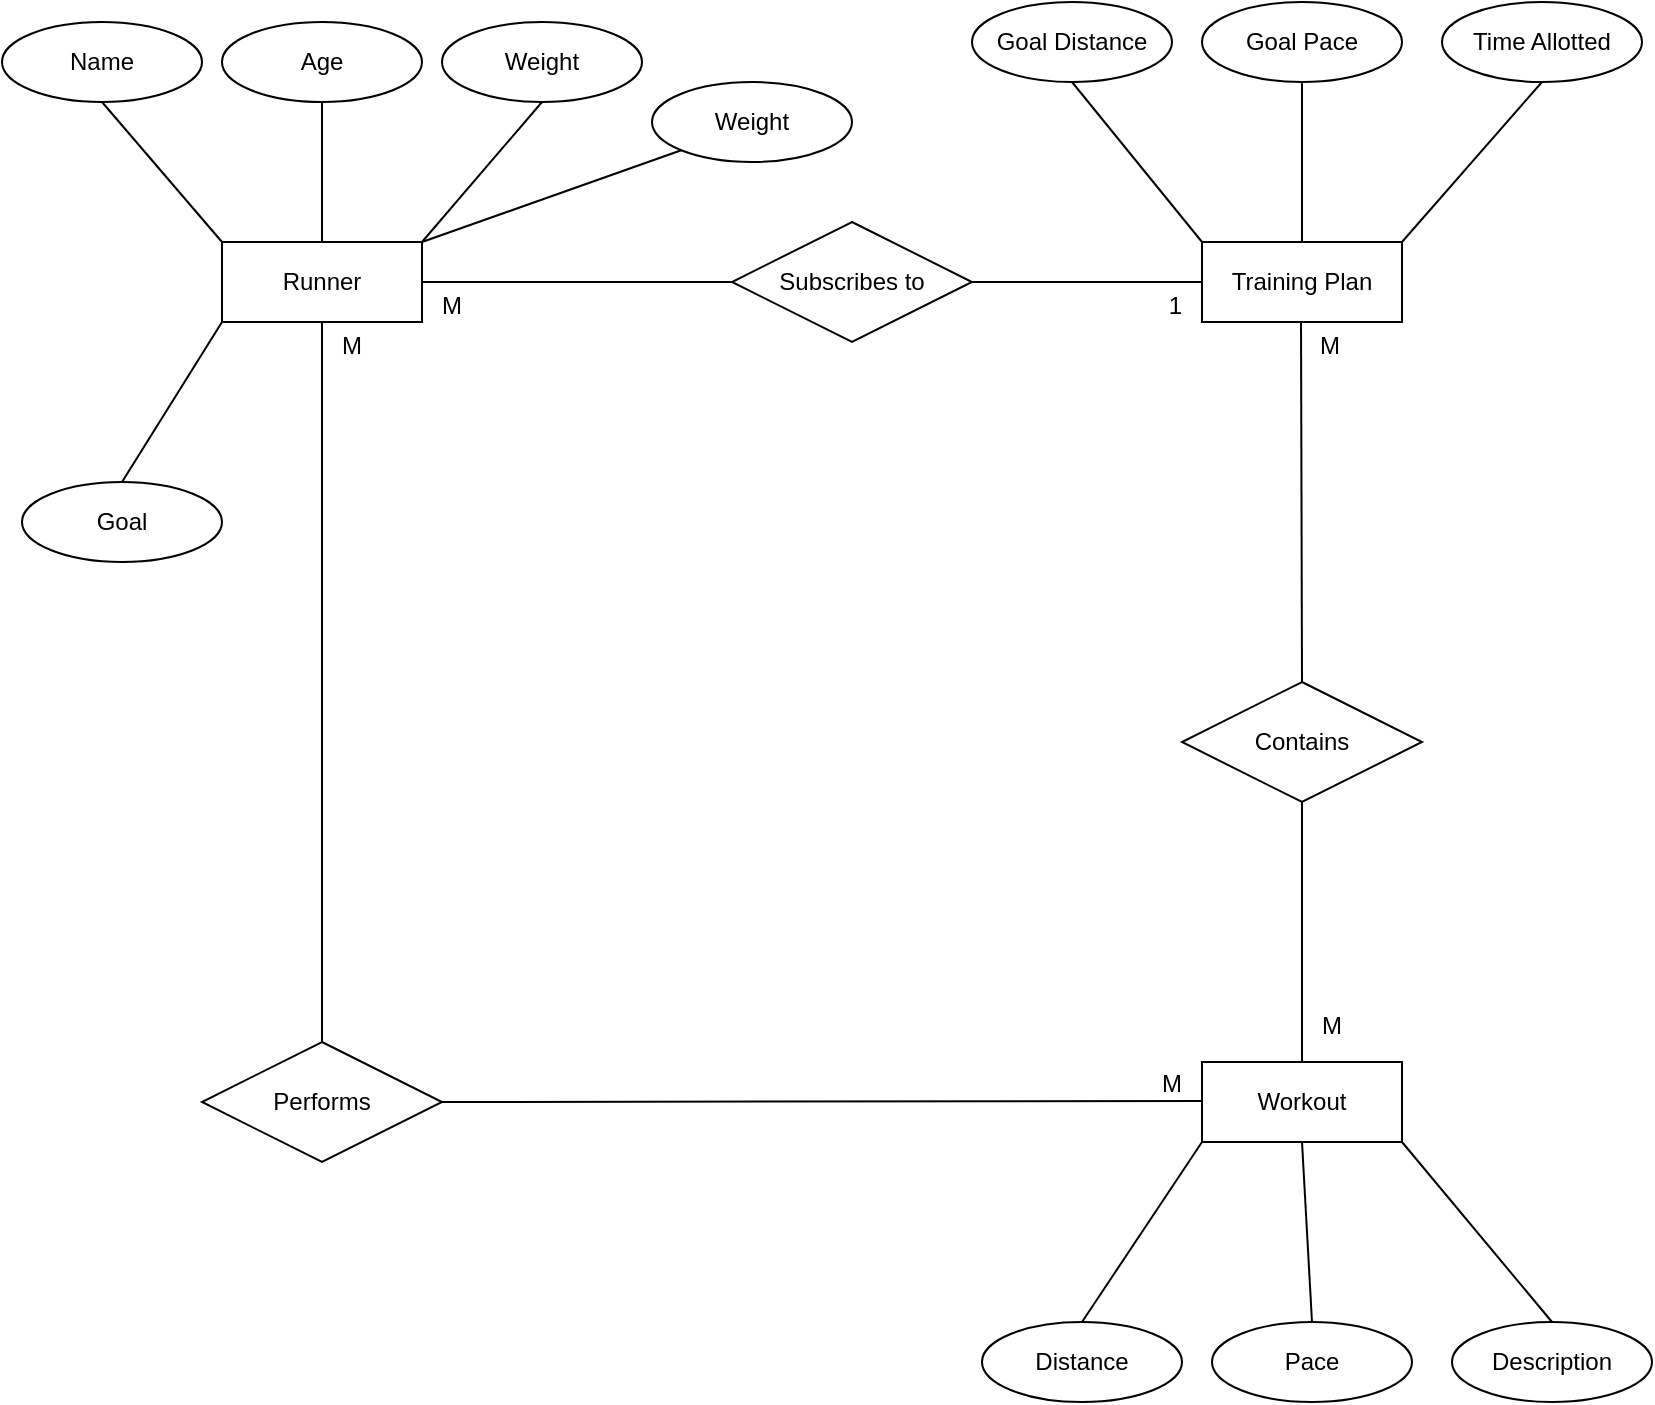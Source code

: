 <mxfile version="13.8.0" type="github">
  <diagram id="R2lEEEUBdFMjLlhIrx00" name="Page-1">
    <mxGraphModel dx="1456" dy="876" grid="1" gridSize="10" guides="1" tooltips="1" connect="1" arrows="1" fold="1" page="1" pageScale="1" pageWidth="850" pageHeight="1100" math="0" shadow="0" extFonts="Permanent Marker^https://fonts.googleapis.com/css?family=Permanent+Marker">
      <root>
        <mxCell id="0" />
        <mxCell id="1" parent="0" />
        <mxCell id="FscwYrJq2X8lKoOZ9Ko7-1" value="Runner" style="whiteSpace=wrap;html=1;align=center;" vertex="1" parent="1">
          <mxGeometry x="110" y="250" width="100" height="40" as="geometry" />
        </mxCell>
        <mxCell id="FscwYrJq2X8lKoOZ9Ko7-2" value="Training Plan" style="whiteSpace=wrap;html=1;align=center;" vertex="1" parent="1">
          <mxGeometry x="600" y="250" width="100" height="40" as="geometry" />
        </mxCell>
        <mxCell id="FscwYrJq2X8lKoOZ9Ko7-3" value="Workout" style="whiteSpace=wrap;html=1;align=center;" vertex="1" parent="1">
          <mxGeometry x="600" y="660" width="100" height="40" as="geometry" />
        </mxCell>
        <mxCell id="FscwYrJq2X8lKoOZ9Ko7-4" value="Subscribes to" style="shape=rhombus;perimeter=rhombusPerimeter;whiteSpace=wrap;html=1;align=center;" vertex="1" parent="1">
          <mxGeometry x="365" y="240" width="120" height="60" as="geometry" />
        </mxCell>
        <mxCell id="FscwYrJq2X8lKoOZ9Ko7-5" value="Contains" style="shape=rhombus;perimeter=rhombusPerimeter;whiteSpace=wrap;html=1;align=center;" vertex="1" parent="1">
          <mxGeometry x="590" y="470" width="120" height="60" as="geometry" />
        </mxCell>
        <mxCell id="FscwYrJq2X8lKoOZ9Ko7-6" value="Performs" style="shape=rhombus;perimeter=rhombusPerimeter;whiteSpace=wrap;html=1;align=center;" vertex="1" parent="1">
          <mxGeometry x="100" y="650" width="120" height="60" as="geometry" />
        </mxCell>
        <mxCell id="FscwYrJq2X8lKoOZ9Ko7-11" value="" style="endArrow=none;html=1;rounded=0;exitX=1;exitY=0.5;exitDx=0;exitDy=0;entryX=0;entryY=0.5;entryDx=0;entryDy=0;" edge="1" parent="1" source="FscwYrJq2X8lKoOZ9Ko7-4" target="FscwYrJq2X8lKoOZ9Ko7-2">
          <mxGeometry relative="1" as="geometry">
            <mxPoint x="490" y="270" as="sourcePoint" />
            <mxPoint x="740" y="250" as="targetPoint" />
          </mxGeometry>
        </mxCell>
        <mxCell id="FscwYrJq2X8lKoOZ9Ko7-12" value="1" style="resizable=0;html=1;align=right;verticalAlign=bottom;" connectable="0" vertex="1" parent="FscwYrJq2X8lKoOZ9Ko7-11">
          <mxGeometry x="1" relative="1" as="geometry">
            <mxPoint x="-10" y="20" as="offset" />
          </mxGeometry>
        </mxCell>
        <mxCell id="FscwYrJq2X8lKoOZ9Ko7-13" value="" style="endArrow=none;html=1;rounded=0;exitX=0;exitY=0.5;exitDx=0;exitDy=0;entryX=1;entryY=0.5;entryDx=0;entryDy=0;" edge="1" parent="1" source="FscwYrJq2X8lKoOZ9Ko7-4" target="FscwYrJq2X8lKoOZ9Ko7-1">
          <mxGeometry relative="1" as="geometry">
            <mxPoint x="310" y="140" as="sourcePoint" />
            <mxPoint x="425" y="140" as="targetPoint" />
          </mxGeometry>
        </mxCell>
        <mxCell id="FscwYrJq2X8lKoOZ9Ko7-14" value="M" style="resizable=0;html=1;align=right;verticalAlign=bottom;" connectable="0" vertex="1" parent="FscwYrJq2X8lKoOZ9Ko7-13">
          <mxGeometry x="1" relative="1" as="geometry">
            <mxPoint x="20" y="20" as="offset" />
          </mxGeometry>
        </mxCell>
        <mxCell id="FscwYrJq2X8lKoOZ9Ko7-15" value="" style="endArrow=none;html=1;rounded=0;entryX=0.5;entryY=1;entryDx=0;entryDy=0;exitX=0.5;exitY=0;exitDx=0;exitDy=0;" edge="1" parent="1" source="FscwYrJq2X8lKoOZ9Ko7-6" target="FscwYrJq2X8lKoOZ9Ko7-1">
          <mxGeometry relative="1" as="geometry">
            <mxPoint x="160" y="590" as="sourcePoint" />
            <mxPoint x="159.5" y="320" as="targetPoint" />
          </mxGeometry>
        </mxCell>
        <mxCell id="FscwYrJq2X8lKoOZ9Ko7-16" value="M" style="resizable=0;html=1;align=right;verticalAlign=bottom;" connectable="0" vertex="1" parent="FscwYrJq2X8lKoOZ9Ko7-15">
          <mxGeometry x="1" relative="1" as="geometry">
            <mxPoint x="20" y="20" as="offset" />
          </mxGeometry>
        </mxCell>
        <mxCell id="FscwYrJq2X8lKoOZ9Ko7-17" value="" style="endArrow=none;html=1;rounded=0;exitX=0;exitY=0.5;exitDx=0;exitDy=0;entryX=1;entryY=0.5;entryDx=0;entryDy=0;" edge="1" parent="1" target="FscwYrJq2X8lKoOZ9Ko7-6">
          <mxGeometry relative="1" as="geometry">
            <mxPoint x="600" y="679.5" as="sourcePoint" />
            <mxPoint x="445" y="679.5" as="targetPoint" />
          </mxGeometry>
        </mxCell>
        <mxCell id="FscwYrJq2X8lKoOZ9Ko7-18" value="M" style="resizable=0;html=1;align=right;verticalAlign=bottom;" connectable="0" vertex="1" parent="FscwYrJq2X8lKoOZ9Ko7-17">
          <mxGeometry x="1" relative="1" as="geometry">
            <mxPoint x="370" as="offset" />
          </mxGeometry>
        </mxCell>
        <mxCell id="FscwYrJq2X8lKoOZ9Ko7-21" value="" style="endArrow=none;html=1;rounded=0;entryX=0.5;entryY=1;entryDx=0;entryDy=0;" edge="1" parent="1">
          <mxGeometry relative="1" as="geometry">
            <mxPoint x="650" y="470" as="sourcePoint" />
            <mxPoint x="649.5" y="290" as="targetPoint" />
          </mxGeometry>
        </mxCell>
        <mxCell id="FscwYrJq2X8lKoOZ9Ko7-22" value="M" style="resizable=0;html=1;align=right;verticalAlign=bottom;" connectable="0" vertex="1" parent="FscwYrJq2X8lKoOZ9Ko7-21">
          <mxGeometry x="1" relative="1" as="geometry">
            <mxPoint x="20" y="20" as="offset" />
          </mxGeometry>
        </mxCell>
        <mxCell id="FscwYrJq2X8lKoOZ9Ko7-23" value="" style="endArrow=none;html=1;rounded=0;entryX=0.5;entryY=0;entryDx=0;entryDy=0;exitX=0.5;exitY=1;exitDx=0;exitDy=0;" edge="1" parent="1" source="FscwYrJq2X8lKoOZ9Ko7-5" target="FscwYrJq2X8lKoOZ9Ko7-3">
          <mxGeometry relative="1" as="geometry">
            <mxPoint x="660" y="480" as="sourcePoint" />
            <mxPoint x="659.5" y="300" as="targetPoint" />
          </mxGeometry>
        </mxCell>
        <mxCell id="FscwYrJq2X8lKoOZ9Ko7-24" value="M" style="resizable=0;html=1;align=right;verticalAlign=bottom;" connectable="0" vertex="1" parent="FscwYrJq2X8lKoOZ9Ko7-23">
          <mxGeometry x="1" relative="1" as="geometry">
            <mxPoint x="20" y="-10" as="offset" />
          </mxGeometry>
        </mxCell>
        <mxCell id="FscwYrJq2X8lKoOZ9Ko7-25" value="Name" style="ellipse;whiteSpace=wrap;html=1;align=center;" vertex="1" parent="1">
          <mxGeometry y="140" width="100" height="40" as="geometry" />
        </mxCell>
        <mxCell id="FscwYrJq2X8lKoOZ9Ko7-26" value="Age" style="ellipse;whiteSpace=wrap;html=1;align=center;" vertex="1" parent="1">
          <mxGeometry x="110" y="140" width="100" height="40" as="geometry" />
        </mxCell>
        <mxCell id="FscwYrJq2X8lKoOZ9Ko7-27" value="Weight" style="ellipse;whiteSpace=wrap;html=1;align=center;" vertex="1" parent="1">
          <mxGeometry x="220" y="140" width="100" height="40" as="geometry" />
        </mxCell>
        <mxCell id="FscwYrJq2X8lKoOZ9Ko7-28" value="" style="endArrow=none;html=1;rounded=0;exitX=0.5;exitY=1;exitDx=0;exitDy=0;entryX=0;entryY=0;entryDx=0;entryDy=0;" edge="1" parent="1" source="FscwYrJq2X8lKoOZ9Ko7-25" target="FscwYrJq2X8lKoOZ9Ko7-1">
          <mxGeometry relative="1" as="geometry">
            <mxPoint x="50" y="220" as="sourcePoint" />
            <mxPoint x="210" y="220" as="targetPoint" />
          </mxGeometry>
        </mxCell>
        <mxCell id="FscwYrJq2X8lKoOZ9Ko7-30" value="" style="endArrow=none;html=1;rounded=0;exitX=0.5;exitY=1;exitDx=0;exitDy=0;entryX=0.5;entryY=0;entryDx=0;entryDy=0;" edge="1" parent="1" source="FscwYrJq2X8lKoOZ9Ko7-26" target="FscwYrJq2X8lKoOZ9Ko7-1">
          <mxGeometry relative="1" as="geometry">
            <mxPoint x="140" y="210" as="sourcePoint" />
            <mxPoint x="200" y="280" as="targetPoint" />
          </mxGeometry>
        </mxCell>
        <mxCell id="FscwYrJq2X8lKoOZ9Ko7-31" value="" style="endArrow=none;html=1;rounded=0;exitX=0.5;exitY=1;exitDx=0;exitDy=0;entryX=1;entryY=0;entryDx=0;entryDy=0;" edge="1" parent="1" source="FscwYrJq2X8lKoOZ9Ko7-27" target="FscwYrJq2X8lKoOZ9Ko7-1">
          <mxGeometry relative="1" as="geometry">
            <mxPoint x="210" y="200" as="sourcePoint" />
            <mxPoint x="270" y="270" as="targetPoint" />
          </mxGeometry>
        </mxCell>
        <mxCell id="FscwYrJq2X8lKoOZ9Ko7-32" value="Goal" style="ellipse;whiteSpace=wrap;html=1;align=center;" vertex="1" parent="1">
          <mxGeometry x="10" y="370" width="100" height="40" as="geometry" />
        </mxCell>
        <mxCell id="FscwYrJq2X8lKoOZ9Ko7-33" value="" style="endArrow=none;html=1;rounded=0;exitX=0.5;exitY=1;exitDx=0;exitDy=0;entryX=0.5;entryY=0;entryDx=0;entryDy=0;" edge="1" parent="1" target="FscwYrJq2X8lKoOZ9Ko7-32">
          <mxGeometry relative="1" as="geometry">
            <mxPoint x="110" y="290" as="sourcePoint" />
            <mxPoint x="170" y="360" as="targetPoint" />
          </mxGeometry>
        </mxCell>
        <mxCell id="FscwYrJq2X8lKoOZ9Ko7-34" value="Goal Distance" style="ellipse;whiteSpace=wrap;html=1;align=center;" vertex="1" parent="1">
          <mxGeometry x="485" y="130" width="100" height="40" as="geometry" />
        </mxCell>
        <mxCell id="FscwYrJq2X8lKoOZ9Ko7-35" value="Goal Pace" style="ellipse;whiteSpace=wrap;html=1;align=center;" vertex="1" parent="1">
          <mxGeometry x="600" y="130" width="100" height="40" as="geometry" />
        </mxCell>
        <mxCell id="FscwYrJq2X8lKoOZ9Ko7-36" value="Time Allotted" style="ellipse;whiteSpace=wrap;html=1;align=center;" vertex="1" parent="1">
          <mxGeometry x="720" y="130" width="100" height="40" as="geometry" />
        </mxCell>
        <mxCell id="FscwYrJq2X8lKoOZ9Ko7-37" value="" style="endArrow=none;html=1;rounded=0;exitX=0.5;exitY=1;exitDx=0;exitDy=0;entryX=0;entryY=0;entryDx=0;entryDy=0;" edge="1" parent="1" source="FscwYrJq2X8lKoOZ9Ko7-34" target="FscwYrJq2X8lKoOZ9Ko7-2">
          <mxGeometry relative="1" as="geometry">
            <mxPoint x="540" y="220" as="sourcePoint" />
            <mxPoint x="480" y="290" as="targetPoint" />
          </mxGeometry>
        </mxCell>
        <mxCell id="FscwYrJq2X8lKoOZ9Ko7-38" value="" style="endArrow=none;html=1;rounded=0;exitX=0.5;exitY=1;exitDx=0;exitDy=0;entryX=0.5;entryY=0;entryDx=0;entryDy=0;" edge="1" parent="1" source="FscwYrJq2X8lKoOZ9Ko7-35" target="FscwYrJq2X8lKoOZ9Ko7-2">
          <mxGeometry relative="1" as="geometry">
            <mxPoint x="610" y="200" as="sourcePoint" />
            <mxPoint x="550" y="270" as="targetPoint" />
          </mxGeometry>
        </mxCell>
        <mxCell id="FscwYrJq2X8lKoOZ9Ko7-39" value="" style="endArrow=none;html=1;rounded=0;exitX=0.5;exitY=1;exitDx=0;exitDy=0;entryX=1;entryY=0;entryDx=0;entryDy=0;" edge="1" parent="1" source="FscwYrJq2X8lKoOZ9Ko7-36" target="FscwYrJq2X8lKoOZ9Ko7-2">
          <mxGeometry relative="1" as="geometry">
            <mxPoint x="710" y="210" as="sourcePoint" />
            <mxPoint x="650" y="280" as="targetPoint" />
          </mxGeometry>
        </mxCell>
        <mxCell id="FscwYrJq2X8lKoOZ9Ko7-40" value="Distance" style="ellipse;whiteSpace=wrap;html=1;align=center;" vertex="1" parent="1">
          <mxGeometry x="490" y="790" width="100" height="40" as="geometry" />
        </mxCell>
        <mxCell id="FscwYrJq2X8lKoOZ9Ko7-41" value="Pace" style="ellipse;whiteSpace=wrap;html=1;align=center;" vertex="1" parent="1">
          <mxGeometry x="605" y="790" width="100" height="40" as="geometry" />
        </mxCell>
        <mxCell id="FscwYrJq2X8lKoOZ9Ko7-42" value="Description" style="ellipse;whiteSpace=wrap;html=1;align=center;" vertex="1" parent="1">
          <mxGeometry x="725" y="790" width="100" height="40" as="geometry" />
        </mxCell>
        <mxCell id="FscwYrJq2X8lKoOZ9Ko7-44" value="" style="endArrow=none;html=1;rounded=0;exitX=0;exitY=1;exitDx=0;exitDy=0;entryX=0.5;entryY=0;entryDx=0;entryDy=0;" edge="1" parent="1" source="FscwYrJq2X8lKoOZ9Ko7-3" target="FscwYrJq2X8lKoOZ9Ko7-40">
          <mxGeometry relative="1" as="geometry">
            <mxPoint x="500" y="750" as="sourcePoint" />
            <mxPoint x="565" y="830" as="targetPoint" />
          </mxGeometry>
        </mxCell>
        <mxCell id="FscwYrJq2X8lKoOZ9Ko7-45" value="" style="endArrow=none;html=1;rounded=0;exitX=0.5;exitY=1;exitDx=0;exitDy=0;entryX=0.5;entryY=0;entryDx=0;entryDy=0;" edge="1" parent="1" source="FscwYrJq2X8lKoOZ9Ko7-3" target="FscwYrJq2X8lKoOZ9Ko7-41">
          <mxGeometry relative="1" as="geometry">
            <mxPoint x="650" y="740" as="sourcePoint" />
            <mxPoint x="590" y="830" as="targetPoint" />
          </mxGeometry>
        </mxCell>
        <mxCell id="FscwYrJq2X8lKoOZ9Ko7-46" value="" style="endArrow=none;html=1;rounded=0;exitX=1;exitY=1;exitDx=0;exitDy=0;entryX=0.5;entryY=0;entryDx=0;entryDy=0;" edge="1" parent="1" source="FscwYrJq2X8lKoOZ9Ko7-3" target="FscwYrJq2X8lKoOZ9Ko7-42">
          <mxGeometry relative="1" as="geometry">
            <mxPoint x="700" y="740" as="sourcePoint" />
            <mxPoint x="640" y="830" as="targetPoint" />
          </mxGeometry>
        </mxCell>
        <mxCell id="FscwYrJq2X8lKoOZ9Ko7-47" value="Weight" style="ellipse;whiteSpace=wrap;html=1;align=center;" vertex="1" parent="1">
          <mxGeometry x="325" y="170" width="100" height="40" as="geometry" />
        </mxCell>
        <mxCell id="FscwYrJq2X8lKoOZ9Ko7-48" value="" style="endArrow=none;html=1;rounded=0;exitX=0;exitY=1;exitDx=0;exitDy=0;entryX=1;entryY=0;entryDx=0;entryDy=0;" edge="1" parent="1" source="FscwYrJq2X8lKoOZ9Ko7-47" target="FscwYrJq2X8lKoOZ9Ko7-1">
          <mxGeometry relative="1" as="geometry">
            <mxPoint x="280" y="240" as="sourcePoint" />
            <mxPoint x="220" y="310" as="targetPoint" />
          </mxGeometry>
        </mxCell>
      </root>
    </mxGraphModel>
  </diagram>
</mxfile>
